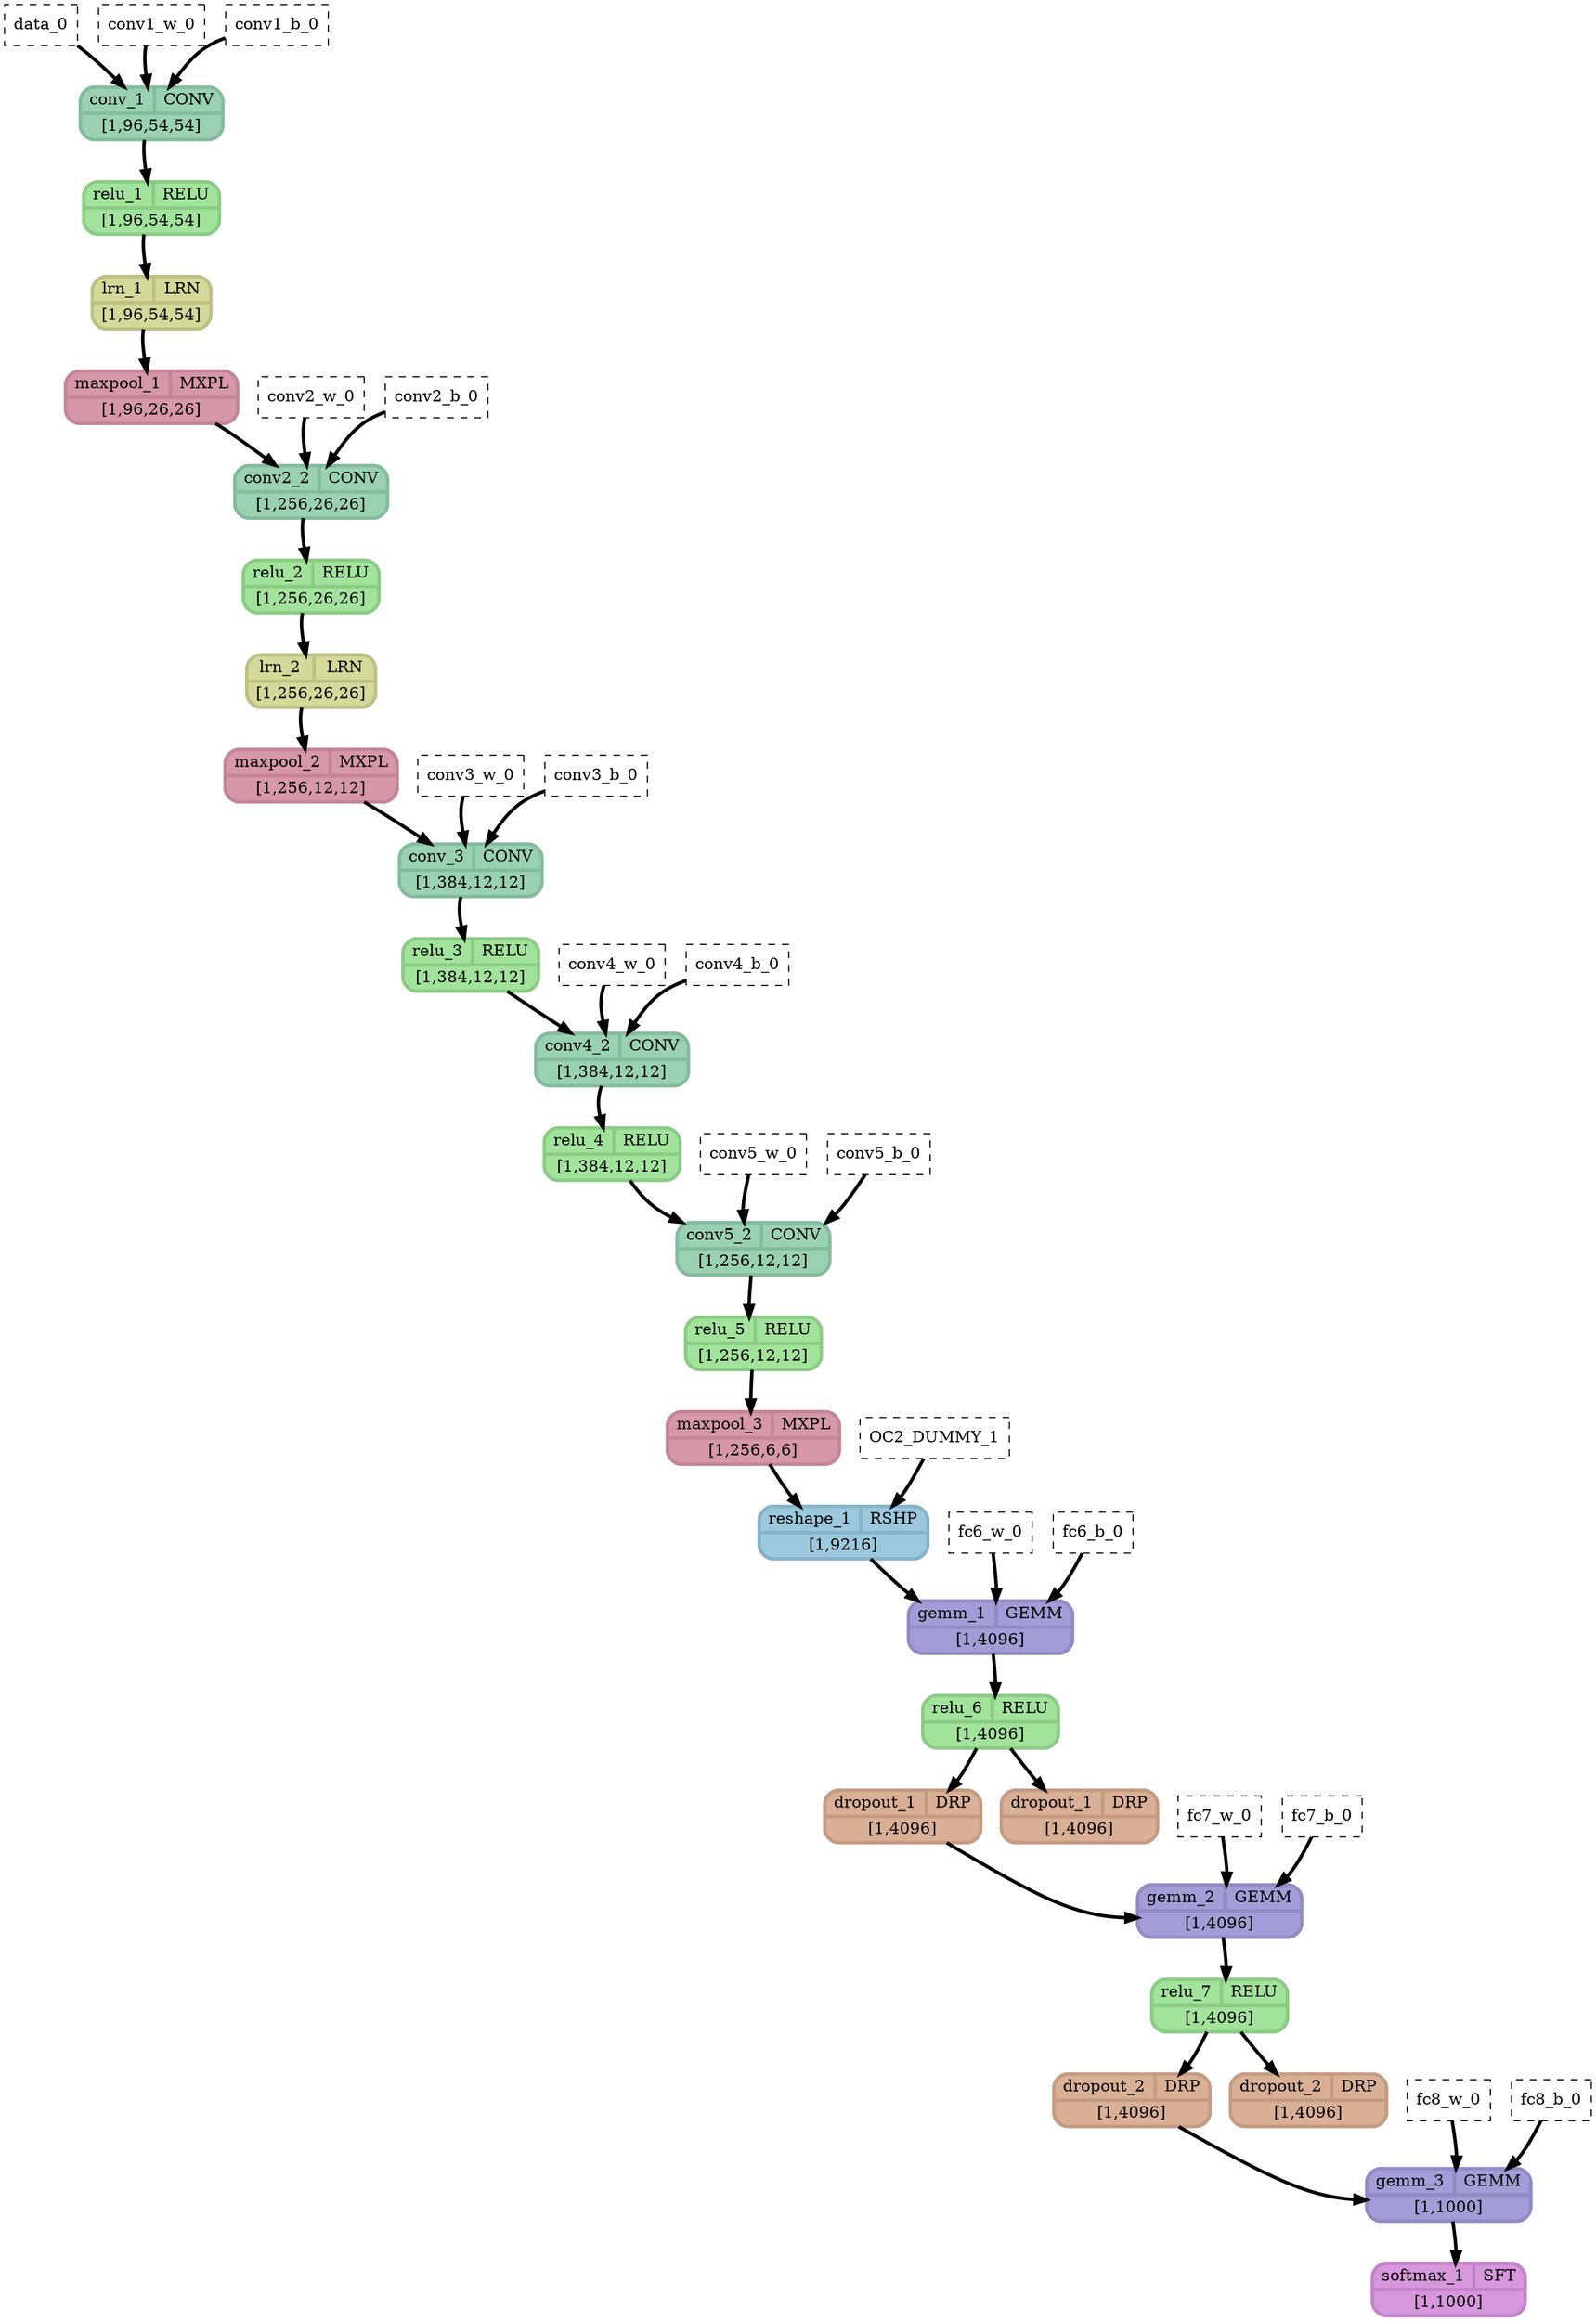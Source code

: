 strict digraph {
  graph [
    rankdir="TB"
    overlap=prism
    overlap_shrink=true
    splines=curved
  ];
  node [
    shape=Mrecord
  ];
  edge [
    penwidth=3
  ];

  // Node definitions.
  "data_0" [
    id=0
    name="data_0"
    type=constant_input
    label="data_0"
    inputs=""
    outputs=""
    shape=box
    style="filled,dashed"
    fillcolor="white"
  ];
  "conv1_w_0" [
    id=1
    name="conv1_w_0"
    type=constant_input
    label="conv1_w_0"
    inputs=""
    outputs=""
    shape=box
    style="filled,dashed"
    fillcolor="white"
  ];
  "conv1_b_0" [
    id=2
    name="conv1_b_0"
    type=constant_input
    label="conv1_b_0"
    inputs=""
    outputs=""
    shape=box
    style="filled,dashed"
    fillcolor="white"
  ];
  "conv1_1" [
    id=3
    name="conv1_1"
    type=Conv
    label="{ {conv_1  | CONV} | [1,96,54,54] }"
    inputs="data_0;conv1_w_0;conv1_b_0"
    outputs="conv1_1"
    penwidth=3
    style=filled
    color="#84bb9e"
    fontcolor="#000000"
    fillcolor="#9ad1b3"
  ];
  "conv1_2" [
    id=4
    name="conv1_2"
    type=Relu
    label="{ {relu_1  | RELU} | [1,96,54,54] }"
    inputs="conv1_1"
    outputs="conv1_2"
    penwidth=3
    style=filled
    color="#8bcb85"
    fontcolor="#000000"
    fillcolor="#a2e39b"
  ];
  "norm1_1" [
    id=5
    name="norm1_1"
    type=LRN
    label="{ {lrn_1  | LRN} | [1,96,54,54] }"
    inputs="conv1_2"
    outputs="norm1_1"
    penwidth=3
    style=filled
    color="#bcc184"
    fontcolor="#000000"
    fillcolor="#d4d99a"
  ];
  "pool1_1" [
    id=6
    name="pool1_1"
    type=MaxPool
    label="{ {maxpool_1  | MXPL} | [1,96,26,26] }"
    inputs="norm1_1"
    outputs="pool1_1"
    penwidth=3
    style=filled
    color="#c38597"
    fontcolor="#000000"
    fillcolor="#d697a9"
  ];
  "conv2_w_0" [
    id=7
    name="conv2_w_0"
    type=constant_input
    label="conv2_w_0"
    inputs=""
    outputs=""
    shape=box
    style="filled,dashed"
    fillcolor="white"
  ];
  "conv2_b_0" [
    id=8
    name="conv2_b_0"
    type=constant_input
    label="conv2_b_0"
    inputs=""
    outputs=""
    shape=box
    style="filled,dashed"
    fillcolor="white"
  ];
  "conv2_1" [
    id=9
    name="conv2_1"
    type=Conv
    label="{ {conv2_2  | CONV} | [1,256,26,26] }"
    inputs="pool1_1;conv2_w_0;conv2_b_0"
    outputs="conv2_1"
    penwidth=3
    style=filled
    color="#84bb9e"
    fontcolor="#000000"
    fillcolor="#9ad1b3"
  ];
  "conv2_2" [
    id=10
    name="conv2_2"
    type=Relu
    label="{ {relu_2  | RELU} | [1,256,26,26] }"
    inputs="conv2_1"
    outputs="conv2_2"
    penwidth=3
    style=filled
    color="#8bcb85"
    fontcolor="#000000"
    fillcolor="#a2e39b"
  ];
  "norm2_1" [
    id=11
    name="norm2_1"
    type=LRN
    label="{ {lrn_2  | LRN} | [1,256,26,26] }"
    inputs="conv2_2"
    outputs="norm2_1"
    penwidth=3
    style=filled
    color="#bcc184"
    fontcolor="#000000"
    fillcolor="#d4d99a"
  ];
  "pool2_1" [
    id=12
    name="pool2_1"
    type=MaxPool
    label="{ {maxpool_2  | MXPL} | [1,256,12,12] }"
    inputs="norm2_1"
    outputs="pool2_1"
    penwidth=3
    style=filled
    color="#c38597"
    fontcolor="#000000"
    fillcolor="#d697a9"
  ];
  "conv3_w_0" [
    id=13
    name="conv3_w_0"
    type=constant_input
    label="conv3_w_0"
    inputs=""
    outputs=""
    shape=box
    style="filled,dashed"
    fillcolor="white"
  ];
  "conv3_b_0" [
    id=14
    name="conv3_b_0"
    type=constant_input
    label="conv3_b_0"
    inputs=""
    outputs=""
    shape=box
    style="filled,dashed"
    fillcolor="white"
  ];
  "conv3_1" [
    id=15
    name="conv3_1"
    type=Conv
    label="{ {conv_3  | CONV} | [1,384,12,12] }"
    inputs="pool2_1;conv3_w_0;conv3_b_0"
    outputs="conv3_1"
    penwidth=3
    style=filled
    color="#84bb9e"
    fontcolor="#000000"
    fillcolor="#9ad1b3"
  ];
  "conv3_2" [
    id=16
    name="conv3_2"
    type=Relu
    label="{ {relu_3  | RELU} | [1,384,12,12] }"
    inputs="conv3_1"
    outputs="conv3_2"
    penwidth=3
    style=filled
    color="#8bcb85"
    fontcolor="#000000"
    fillcolor="#a2e39b"
  ];
  "conv4_w_0" [
    id=17
    name="conv4_w_0"
    type=constant_input
    label="conv4_w_0"
    inputs=""
    outputs=""
    shape=box
    style="filled,dashed"
    fillcolor="white"
  ];
  "conv4_b_0" [
    id=18
    name="conv4_b_0"
    type=constant_input
    label="conv4_b_0"
    inputs=""
    outputs=""
    shape=box
    style="filled,dashed"
    fillcolor="white"
  ];
  "conv4_1" [
    id=19
    name="conv4_1"
    type=Conv
    label="{ {conv4_2  | CONV} | [1,384,12,12] }"
    inputs="conv3_2;conv4_w_0;conv4_b_0"
    outputs="conv4_1"
    penwidth=3
    style=filled
    color="#84bb9e"
    fontcolor="#000000"
    fillcolor="#9ad1b3"
  ];
  "conv4_2" [
    id=20
    name="conv4_2"
    type=Relu
    label="{ {relu_4  | RELU} | [1,384,12,12] }"
    inputs="conv4_1"
    outputs="conv4_2"
    penwidth=3
    style=filled
    color="#8bcb85"
    fontcolor="#000000"
    fillcolor="#a2e39b"
  ];
  "conv5_w_0" [
    id=21
    name="conv5_w_0"
    type=constant_input
    label="conv5_w_0"
    inputs=""
    outputs=""
    shape=box
    style="filled,dashed"
    fillcolor="white"
  ];
  "conv5_b_0" [
    id=22
    name="conv5_b_0"
    type=constant_input
    label="conv5_b_0"
    inputs=""
    outputs=""
    shape=box
    style="filled,dashed"
    fillcolor="white"
  ];
  "conv5_1" [
    id=23
    name="conv5_1"
    type=Conv
    label="{ {conv5_2  | CONV} | [1,256,12,12] }"
    inputs="conv4_2;conv5_w_0;conv5_b_0"
    outputs="conv5_1"
    penwidth=3
    style=filled
    color="#84bb9e"
    fontcolor="#000000"
    fillcolor="#9ad1b3"
  ];
  "conv5_2" [
    id=24
    name="conv5_2"
    type=Relu
    label="{ {relu_5  | RELU} | [1,256,12,12] }"
    inputs="conv5_1"
    outputs="conv5_2"
    penwidth=3
    style=filled
    color="#8bcb85"
    fontcolor="#000000"
    fillcolor="#a2e39b"
  ];
  "pool5_1" [
    id=25
    name="pool5_1"
    type=MaxPool
    label="{ {maxpool_3  | MXPL} | [1,256,6,6] }"
    inputs="conv5_2"
    outputs="pool5_1"
    penwidth=3
    style=filled
    color="#c38597"
    fontcolor="#000000"
    fillcolor="#d697a9"
  ];
  "OC2_DUMMY_1" [
    id=26
    name="OC2_DUMMY_1"
    type=constant_input
    label="OC2_DUMMY_1"
    inputs=""
    outputs=""
    shape=box
    style="filled,dashed"
    fillcolor="white"
  ];
  "OC2_DUMMY_0" [
    id=27
    name="OC2_DUMMY_0"
    type=Reshape
    label="{ {reshape_1  | RSHP} | [1,9216] }"
    inputs="pool5_1;OC2_DUMMY_1"
    outputs="OC2_DUMMY_0"
    penwidth=3
    style=filled
    color="#87b3c8"
    fontcolor="#000000"
    fillcolor="#9cc8de"
  ];
  "fc6_w_0" [
    id=28
    name="fc6_w_0"
    type=constant_input
    label="fc6_w_0"
    inputs=""
    outputs=""
    shape=box
    style="filled,dashed"
    fillcolor="white"
  ];
  "fc6_b_0" [
    id=29
    name="fc6_b_0"
    type=constant_input
    label="fc6_b_0"
    inputs=""
    outputs=""
    shape=box
    style="filled,dashed"
    fillcolor="white"
  ];
  "fc6_1" [
    id=30
    name="fc6_1"
    type=Gemm
    label="{ {gemm_1  | GEMM} | [1,4096] }"
    inputs="OC2_DUMMY_0;fc6_w_0;fc6_b_0"
    outputs="fc6_1"
    penwidth=3
    style=filled
    color="#918bc3"
    fontcolor="#000000"
    fillcolor="#a39cd6"
  ];
  "fc6_2" [
    id=31
    name="fc6_2"
    type=Relu
    label="{ {relu_6  | RELU} | [1,4096] }"
    inputs="fc6_1"
    outputs="fc6_2"
    penwidth=3
    style=filled
    color="#8bcb85"
    fontcolor="#000000"
    fillcolor="#a2e39b"
  ];
  "fc6_3" [
    id=32
    name="fc6_3"
    type=Dropout
    label="{ {dropout_1  | DRP} | [1,4096] }"
    inputs="fc6_2"
    outputs="fc6_3;_fc6_mask_1"
    penwidth=3
    style=filled
    color="#c49b82"
    fontcolor="#000000"
    fillcolor="#d9af95"
  ];
  "_fc6_mask_1" [
    id=33
    name="_fc6_mask_1"
    type=Dropout
    label="{ {dropout_1  | DRP} | [1,4096] }"
    inputs="fc6_2"
    outputs="fc6_3;_fc6_mask_1"
    penwidth=3
    style=filled
    color="#c49b82"
    fontcolor="#000000"
    fillcolor="#d9af95"
  ];
  "fc7_w_0" [
    id=34
    name="fc7_w_0"
    type=constant_input
    label="fc7_w_0"
    inputs=""
    outputs=""
    shape=box
    style="filled,dashed"
    fillcolor="white"
  ];
  "fc7_b_0" [
    id=35
    name="fc7_b_0"
    type=constant_input
    label="fc7_b_0"
    inputs=""
    outputs=""
    shape=box
    style="filled,dashed"
    fillcolor="white"
  ];
  "fc7_1" [
    id=36
    name="fc7_1"
    type=Gemm
    label="{ {gemm_2  | GEMM} | [1,4096] }"
    inputs="fc6_3;fc7_w_0;fc7_b_0"
    outputs="fc7_1"
    penwidth=3
    style=filled
    color="#918bc3"
    fontcolor="#000000"
    fillcolor="#a39cd6"
  ];
  "fc7_2" [
    id=37
    name="fc7_2"
    type=Relu
    label="{ {relu_7  | RELU} | [1,4096] }"
    inputs="fc7_1"
    outputs="fc7_2"
    penwidth=3
    style=filled
    color="#8bcb85"
    fontcolor="#000000"
    fillcolor="#a2e39b"
  ];
  "fc7_3" [
    id=38
    name="fc7_3"
    type=Dropout
    label="{ {dropout_2  | DRP} | [1,4096] }"
    inputs="fc7_2"
    outputs="fc7_3;_fc7_mask_1"
    penwidth=3
    style=filled
    color="#c49b82"
    fontcolor="#000000"
    fillcolor="#d9af95"
  ];
  "_fc7_mask_1" [
    id=39
    name="_fc7_mask_1"
    type=Dropout
    label="{ {dropout_2  | DRP} | [1,4096] }"
    inputs="fc7_2"
    outputs="fc7_3;_fc7_mask_1"
    penwidth=3
    style=filled
    color="#c49b82"
    fontcolor="#000000"
    fillcolor="#d9af95"
  ];
  "fc8_w_0" [
    id=40
    name="fc8_w_0"
    type=constant_input
    label="fc8_w_0"
    inputs=""
    outputs=""
    shape=box
    style="filled,dashed"
    fillcolor="white"
  ];
  "fc8_b_0" [
    id=41
    name="fc8_b_0"
    type=constant_input
    label="fc8_b_0"
    inputs=""
    outputs=""
    shape=box
    style="filled,dashed"
    fillcolor="white"
  ];
  "fc8_1" [
    id=42
    name="fc8_1"
    type=Gemm
    label="{ {gemm_3  | GEMM} | [1,1000] }"
    inputs="fc7_3;fc8_w_0;fc8_b_0"
    outputs="fc8_1"
    penwidth=3
    style=filled
    color="#918bc3"
    fontcolor="#000000"
    fillcolor="#a39cd6"
  ];
  "prob_1" [
    id=43
    name="prob_1"
    type=Softmax
    label="{ {softmax_1  | SFT} | [1,1000] }"
    inputs="fc8_1"
    outputs="prob_1"
    penwidth=3
    style=filled
    color="#c284c8"
    fontcolor="#000000"
    fillcolor="#d697dc"
  ];

  // Edge definitions.
  "data_0" -> "conv1_1";
  "conv1_w_0" -> "conv1_1";
  "conv1_b_0" -> "conv1_1";
  "conv1_1" -> "conv1_2";
  "conv1_2" -> "norm1_1";
  "norm1_1" -> "pool1_1";
  "pool1_1" -> "conv2_1";
  "conv2_w_0" -> "conv2_1";
  "conv2_b_0" -> "conv2_1";
  "conv2_1" -> "conv2_2";
  "conv2_2" -> "norm2_1";
  "norm2_1" -> "pool2_1";
  "pool2_1" -> "conv3_1";
  "conv3_w_0" -> "conv3_1";
  "conv3_b_0" -> "conv3_1";
  "conv3_1" -> "conv3_2";
  "conv3_2" -> "conv4_1";
  "conv4_w_0" -> "conv4_1";
  "conv4_b_0" -> "conv4_1";
  "conv4_1" -> "conv4_2";
  "conv4_2" -> "conv5_1";
  "conv5_w_0" -> "conv5_1";
  "conv5_b_0" -> "conv5_1";
  "conv5_1" -> "conv5_2";
  "conv5_2" -> "pool5_1";
  "pool5_1" -> "OC2_DUMMY_0";
  "OC2_DUMMY_1" -> "OC2_DUMMY_0";
  "OC2_DUMMY_0" -> "fc6_1";
  "fc6_w_0" -> "fc6_1";
  "fc6_b_0" -> "fc6_1";
  "fc6_1" -> "fc6_2";
  "fc6_2" -> "fc6_3";
  "fc6_2" -> "_fc6_mask_1";
  "fc6_3" -> "fc7_1";
  "fc7_w_0" -> "fc7_1";
  "fc7_b_0" -> "fc7_1";
  "fc7_1" -> "fc7_2";
  "fc7_2" -> "fc7_3";
  "fc7_2" -> "_fc7_mask_1";
  "fc7_3" -> "fc8_1";
  "fc8_w_0" -> "fc8_1";
  "fc8_b_0" -> "fc8_1";
  "fc8_1" -> "prob_1";
}